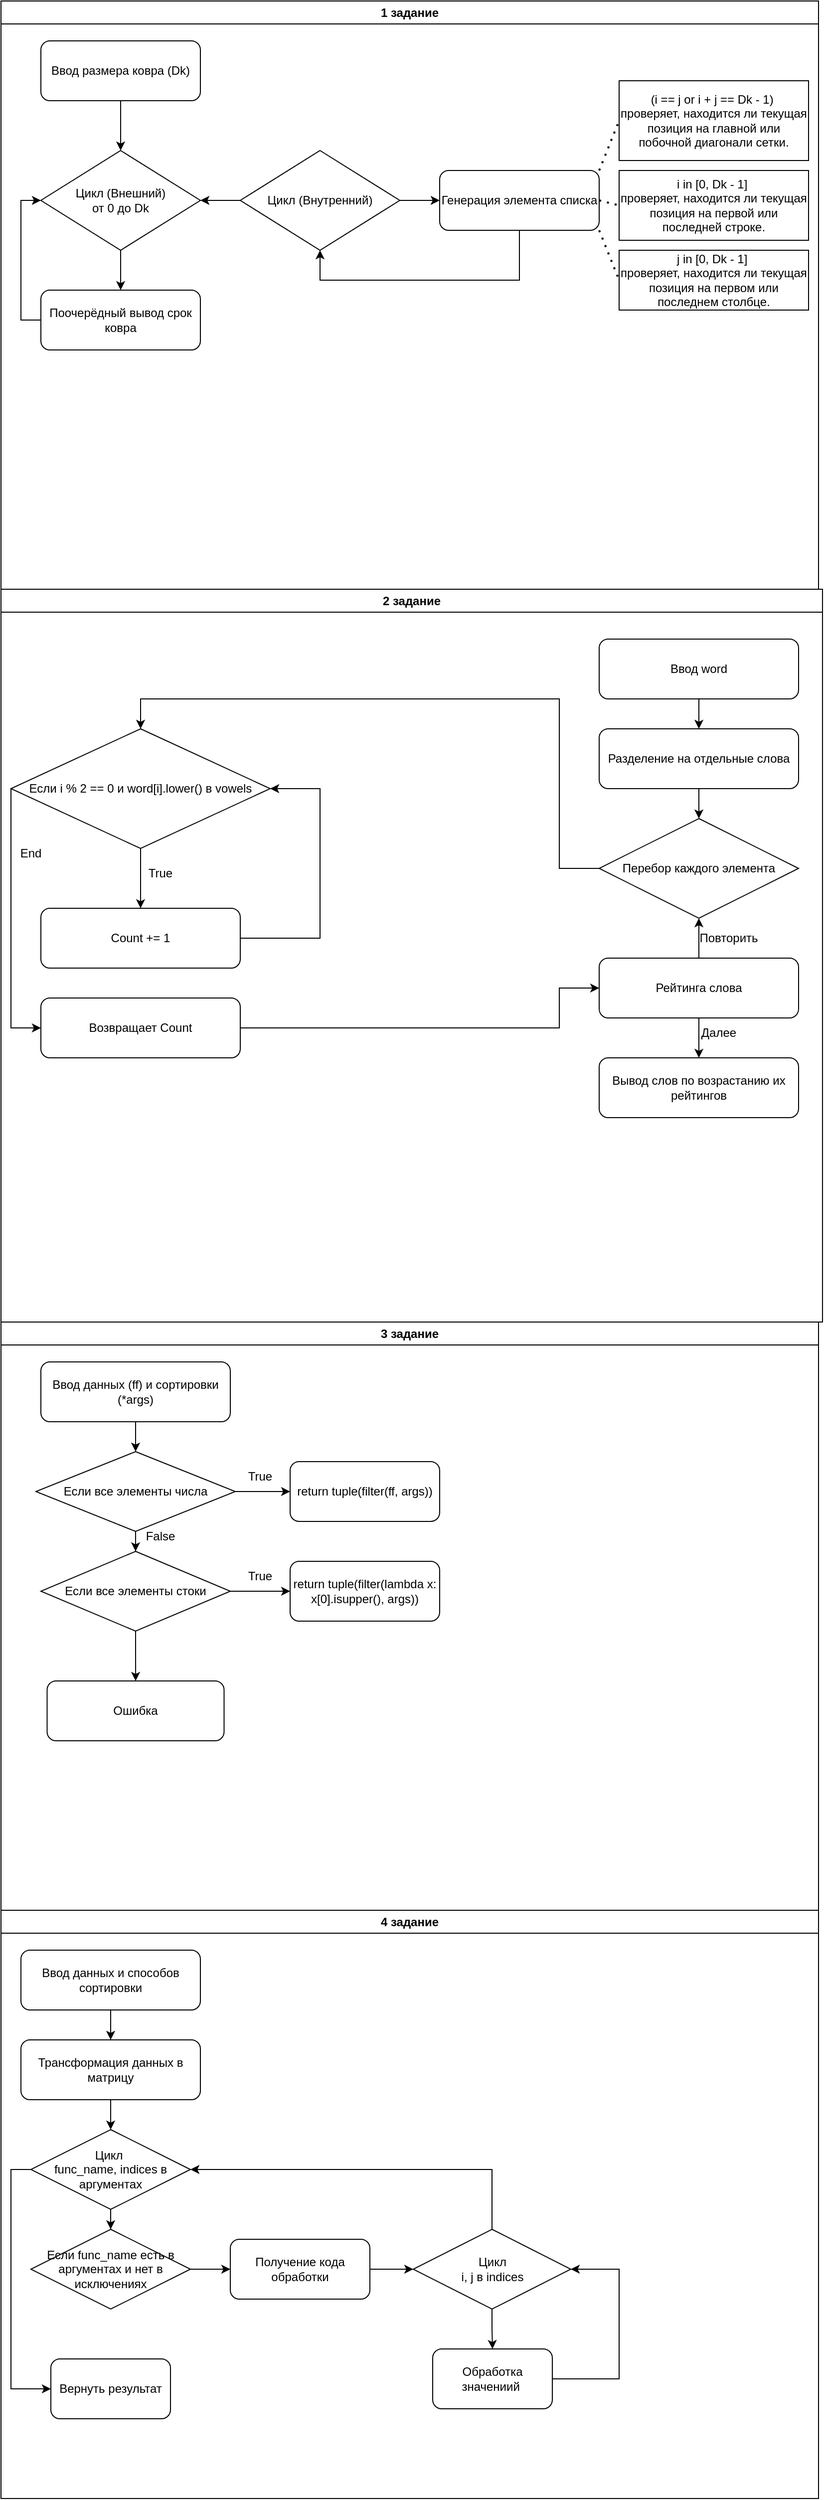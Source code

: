 <mxfile version="24.0.7" type="google">
  <diagram name="Страница — 1" id="Z8m7isTiY38Sr-a7qinL">
    <mxGraphModel grid="1" page="1" gridSize="10" guides="1" tooltips="1" connect="1" arrows="1" fold="1" pageScale="1" pageWidth="827" pageHeight="1169" math="0" shadow="0">
      <root>
        <mxCell id="0" />
        <mxCell id="1" parent="0" />
        <mxCell id="3QiWCpK0ool-okUUA7gq-1" value="2 задание" style="swimlane;whiteSpace=wrap;html=1;" vertex="1" parent="1">
          <mxGeometry y="590" width="824" height="735" as="geometry" />
        </mxCell>
        <mxCell id="3QiWCpK0ool-okUUA7gq-2" value="" style="edgeStyle=orthogonalEdgeStyle;rounded=0;orthogonalLoop=1;jettySize=auto;html=1;" edge="1" parent="3QiWCpK0ool-okUUA7gq-1" source="3QiWCpK0ool-okUUA7gq-3" target="3QiWCpK0ool-okUUA7gq-13">
          <mxGeometry relative="1" as="geometry" />
        </mxCell>
        <mxCell id="3QiWCpK0ool-okUUA7gq-3" value="Ввод word" style="rounded=1;whiteSpace=wrap;html=1;" vertex="1" parent="3QiWCpK0ool-okUUA7gq-1">
          <mxGeometry x="600" y="50" width="200" height="60" as="geometry" />
        </mxCell>
        <mxCell id="3QiWCpK0ool-okUUA7gq-4" value="" style="edgeStyle=orthogonalEdgeStyle;rounded=0;orthogonalLoop=1;jettySize=auto;html=1;" edge="1" parent="3QiWCpK0ool-okUUA7gq-1" source="3QiWCpK0ool-okUUA7gq-5" target="3QiWCpK0ool-okUUA7gq-6">
          <mxGeometry relative="1" as="geometry" />
        </mxCell>
        <mxCell id="3QiWCpK0ool-okUUA7gq-5" value="Если i % 2 == 0 и&amp;nbsp;word[i].lower() в vowels" style="rhombus;whiteSpace=wrap;html=1;" vertex="1" parent="3QiWCpK0ool-okUUA7gq-1">
          <mxGeometry x="10" y="140" width="260" height="120" as="geometry" />
        </mxCell>
        <mxCell id="3QiWCpK0ool-okUUA7gq-6" value="Count += 1" style="rounded=1;whiteSpace=wrap;html=1;" vertex="1" parent="3QiWCpK0ool-okUUA7gq-1">
          <mxGeometry x="40" y="320" width="200" height="60" as="geometry" />
        </mxCell>
        <mxCell id="3QiWCpK0ool-okUUA7gq-7" value="True" style="text;html=1;align=center;verticalAlign=middle;whiteSpace=wrap;rounded=0;" vertex="1" parent="3QiWCpK0ool-okUUA7gq-1">
          <mxGeometry x="130" y="270" width="60" height="30" as="geometry" />
        </mxCell>
        <mxCell id="3QiWCpK0ool-okUUA7gq-8" value="" style="endArrow=classic;html=1;rounded=0;exitX=1;exitY=0.5;exitDx=0;exitDy=0;entryX=1;entryY=0.5;entryDx=0;entryDy=0;edgeStyle=orthogonalEdgeStyle;" edge="1" parent="3QiWCpK0ool-okUUA7gq-1" source="3QiWCpK0ool-okUUA7gq-6" target="3QiWCpK0ool-okUUA7gq-5">
          <mxGeometry width="50" height="50" relative="1" as="geometry">
            <mxPoint x="330" y="350" as="sourcePoint" />
            <mxPoint x="380" y="300" as="targetPoint" />
            <Array as="points">
              <mxPoint x="320" y="350" />
              <mxPoint x="320" y="200" />
            </Array>
          </mxGeometry>
        </mxCell>
        <mxCell id="3QiWCpK0ool-okUUA7gq-9" value="Возвращает Count" style="rounded=1;whiteSpace=wrap;html=1;" vertex="1" parent="3QiWCpK0ool-okUUA7gq-1">
          <mxGeometry x="40" y="410" width="200" height="60" as="geometry" />
        </mxCell>
        <mxCell id="3QiWCpK0ool-okUUA7gq-10" value="" style="endArrow=classic;html=1;rounded=0;exitX=0;exitY=0.5;exitDx=0;exitDy=0;entryX=0;entryY=0.5;entryDx=0;entryDy=0;edgeStyle=orthogonalEdgeStyle;" edge="1" parent="3QiWCpK0ool-okUUA7gq-1" source="3QiWCpK0ool-okUUA7gq-5" target="3QiWCpK0ool-okUUA7gq-9">
          <mxGeometry width="50" height="50" relative="1" as="geometry">
            <mxPoint x="70" y="570" as="sourcePoint" />
            <mxPoint x="120" y="520" as="targetPoint" />
            <Array as="points">
              <mxPoint x="10" y="440" />
            </Array>
          </mxGeometry>
        </mxCell>
        <mxCell id="3QiWCpK0ool-okUUA7gq-11" value="End" style="text;html=1;align=center;verticalAlign=middle;whiteSpace=wrap;rounded=0;" vertex="1" parent="3QiWCpK0ool-okUUA7gq-1">
          <mxGeometry y="250" width="60" height="30" as="geometry" />
        </mxCell>
        <mxCell id="3QiWCpK0ool-okUUA7gq-12" value="" style="edgeStyle=orthogonalEdgeStyle;rounded=0;orthogonalLoop=1;jettySize=auto;html=1;" edge="1" parent="3QiWCpK0ool-okUUA7gq-1" source="3QiWCpK0ool-okUUA7gq-13" target="3QiWCpK0ool-okUUA7gq-14">
          <mxGeometry relative="1" as="geometry" />
        </mxCell>
        <mxCell id="3QiWCpK0ool-okUUA7gq-13" value="Разделение на отдельные слова" style="rounded=1;whiteSpace=wrap;html=1;" vertex="1" parent="3QiWCpK0ool-okUUA7gq-1">
          <mxGeometry x="600" y="140" width="200" height="60" as="geometry" />
        </mxCell>
        <mxCell id="3QiWCpK0ool-okUUA7gq-14" value="Перебор каждого элемента" style="rhombus;whiteSpace=wrap;html=1;" vertex="1" parent="3QiWCpK0ool-okUUA7gq-1">
          <mxGeometry x="600" y="230" width="200" height="100" as="geometry" />
        </mxCell>
        <mxCell id="3QiWCpK0ool-okUUA7gq-15" value="" style="endArrow=classic;html=1;rounded=0;exitX=0;exitY=0.5;exitDx=0;exitDy=0;entryX=0.5;entryY=0;entryDx=0;entryDy=0;edgeStyle=orthogonalEdgeStyle;" edge="1" parent="3QiWCpK0ool-okUUA7gq-1" source="3QiWCpK0ool-okUUA7gq-14" target="3QiWCpK0ool-okUUA7gq-5">
          <mxGeometry width="50" height="50" relative="1" as="geometry">
            <mxPoint x="540" y="430" as="sourcePoint" />
            <mxPoint x="590" y="380" as="targetPoint" />
            <Array as="points">
              <mxPoint x="560" y="280" />
              <mxPoint x="560" y="110" />
              <mxPoint x="140" y="110" />
            </Array>
          </mxGeometry>
        </mxCell>
        <mxCell id="3QiWCpK0ool-okUUA7gq-16" value="" style="edgeStyle=orthogonalEdgeStyle;rounded=0;orthogonalLoop=1;jettySize=auto;html=1;" edge="1" parent="3QiWCpK0ool-okUUA7gq-1" source="3QiWCpK0ool-okUUA7gq-17" target="3QiWCpK0ool-okUUA7gq-21">
          <mxGeometry relative="1" as="geometry" />
        </mxCell>
        <mxCell id="3QiWCpK0ool-okUUA7gq-17" value="Рейтинга слова" style="rounded=1;whiteSpace=wrap;html=1;" vertex="1" parent="3QiWCpK0ool-okUUA7gq-1">
          <mxGeometry x="600" y="370" width="200" height="60" as="geometry" />
        </mxCell>
        <mxCell id="3QiWCpK0ool-okUUA7gq-18" value="" style="endArrow=classic;html=1;rounded=0;exitX=1;exitY=0.5;exitDx=0;exitDy=0;entryX=0;entryY=0.5;entryDx=0;entryDy=0;edgeStyle=orthogonalEdgeStyle;" edge="1" parent="3QiWCpK0ool-okUUA7gq-1" source="3QiWCpK0ool-okUUA7gq-9" target="3QiWCpK0ool-okUUA7gq-17">
          <mxGeometry width="50" height="50" relative="1" as="geometry">
            <mxPoint x="460" y="450" as="sourcePoint" />
            <mxPoint x="510" y="400" as="targetPoint" />
            <Array as="points">
              <mxPoint x="560" y="440" />
              <mxPoint x="560" y="400" />
            </Array>
          </mxGeometry>
        </mxCell>
        <mxCell id="3QiWCpK0ool-okUUA7gq-19" value="" style="endArrow=classic;html=1;rounded=0;exitX=0.5;exitY=0;exitDx=0;exitDy=0;entryX=0.5;entryY=1;entryDx=0;entryDy=0;" edge="1" parent="3QiWCpK0ool-okUUA7gq-1" source="3QiWCpK0ool-okUUA7gq-17" target="3QiWCpK0ool-okUUA7gq-14">
          <mxGeometry width="50" height="50" relative="1" as="geometry">
            <mxPoint x="490" y="370" as="sourcePoint" />
            <mxPoint x="540" y="320" as="targetPoint" />
          </mxGeometry>
        </mxCell>
        <mxCell id="3QiWCpK0ool-okUUA7gq-20" value="Повторить" style="text;html=1;align=center;verticalAlign=middle;whiteSpace=wrap;rounded=0;" vertex="1" parent="3QiWCpK0ool-okUUA7gq-1">
          <mxGeometry x="700" y="335" width="60" height="30" as="geometry" />
        </mxCell>
        <mxCell id="3QiWCpK0ool-okUUA7gq-21" value="Вывод слов по возрастанию их рейтингов" style="rounded=1;whiteSpace=wrap;html=1;" vertex="1" parent="3QiWCpK0ool-okUUA7gq-1">
          <mxGeometry x="600" y="470" width="200" height="60" as="geometry" />
        </mxCell>
        <mxCell id="3QiWCpK0ool-okUUA7gq-22" value="Далее" style="text;html=1;align=center;verticalAlign=middle;whiteSpace=wrap;rounded=0;" vertex="1" parent="3QiWCpK0ool-okUUA7gq-1">
          <mxGeometry x="690" y="430" width="60" height="30" as="geometry" />
        </mxCell>
        <mxCell id="3QiWCpK0ool-okUUA7gq-23" value="3 задание" style="swimlane;whiteSpace=wrap;html=1;" vertex="1" parent="1">
          <mxGeometry y="1325" width="820" height="590" as="geometry" />
        </mxCell>
        <mxCell id="3QiWCpK0ool-okUUA7gq-24" value="" style="edgeStyle=orthogonalEdgeStyle;rounded=0;orthogonalLoop=1;jettySize=auto;html=1;" edge="1" parent="3QiWCpK0ool-okUUA7gq-23" source="3QiWCpK0ool-okUUA7gq-25" target="3QiWCpK0ool-okUUA7gq-28">
          <mxGeometry relative="1" as="geometry" />
        </mxCell>
        <mxCell id="3QiWCpK0ool-okUUA7gq-25" value="Ввод данных (ff) и сортировки (*args)" style="rounded=1;whiteSpace=wrap;html=1;" vertex="1" parent="3QiWCpK0ool-okUUA7gq-23">
          <mxGeometry x="40" y="40" width="190" height="60" as="geometry" />
        </mxCell>
        <mxCell id="3QiWCpK0ool-okUUA7gq-26" value="" style="edgeStyle=orthogonalEdgeStyle;rounded=0;orthogonalLoop=1;jettySize=auto;html=1;" edge="1" parent="3QiWCpK0ool-okUUA7gq-23" source="3QiWCpK0ool-okUUA7gq-28" target="3QiWCpK0ool-okUUA7gq-29">
          <mxGeometry relative="1" as="geometry" />
        </mxCell>
        <mxCell id="3QiWCpK0ool-okUUA7gq-27" value="" style="edgeStyle=orthogonalEdgeStyle;rounded=0;orthogonalLoop=1;jettySize=auto;html=1;" edge="1" parent="3QiWCpK0ool-okUUA7gq-23" source="3QiWCpK0ool-okUUA7gq-28" target="3QiWCpK0ool-okUUA7gq-33">
          <mxGeometry relative="1" as="geometry" />
        </mxCell>
        <mxCell id="3QiWCpK0ool-okUUA7gq-28" value="Если все элементы числа" style="rhombus;whiteSpace=wrap;html=1;" vertex="1" parent="3QiWCpK0ool-okUUA7gq-23">
          <mxGeometry x="35" y="130" width="200" height="80" as="geometry" />
        </mxCell>
        <mxCell id="3QiWCpK0ool-okUUA7gq-29" value="return tuple(filter(ff, args))" style="rounded=1;whiteSpace=wrap;html=1;" vertex="1" parent="3QiWCpK0ool-okUUA7gq-23">
          <mxGeometry x="290" y="140" width="150" height="60" as="geometry" />
        </mxCell>
        <mxCell id="3QiWCpK0ool-okUUA7gq-30" value="True" style="text;html=1;align=center;verticalAlign=middle;whiteSpace=wrap;rounded=0;" vertex="1" parent="3QiWCpK0ool-okUUA7gq-23">
          <mxGeometry x="230" y="140" width="60" height="30" as="geometry" />
        </mxCell>
        <mxCell id="3QiWCpK0ool-okUUA7gq-31" value="" style="edgeStyle=orthogonalEdgeStyle;rounded=0;orthogonalLoop=1;jettySize=auto;html=1;" edge="1" parent="3QiWCpK0ool-okUUA7gq-23" source="3QiWCpK0ool-okUUA7gq-33" target="3QiWCpK0ool-okUUA7gq-35">
          <mxGeometry relative="1" as="geometry" />
        </mxCell>
        <mxCell id="3QiWCpK0ool-okUUA7gq-32" value="" style="edgeStyle=orthogonalEdgeStyle;rounded=0;orthogonalLoop=1;jettySize=auto;html=1;" edge="1" parent="3QiWCpK0ool-okUUA7gq-23" source="3QiWCpK0ool-okUUA7gq-33" target="3QiWCpK0ool-okUUA7gq-37">
          <mxGeometry relative="1" as="geometry" />
        </mxCell>
        <mxCell id="3QiWCpK0ool-okUUA7gq-33" value="Если все элементы стоки" style="rhombus;whiteSpace=wrap;html=1;" vertex="1" parent="3QiWCpK0ool-okUUA7gq-23">
          <mxGeometry x="40" y="230" width="190" height="80" as="geometry" />
        </mxCell>
        <mxCell id="3QiWCpK0ool-okUUA7gq-34" value="False" style="text;html=1;align=center;verticalAlign=middle;whiteSpace=wrap;rounded=0;" vertex="1" parent="3QiWCpK0ool-okUUA7gq-23">
          <mxGeometry x="130" y="200" width="60" height="30" as="geometry" />
        </mxCell>
        <mxCell id="3QiWCpK0ool-okUUA7gq-35" value="return tuple(filter(lambda x: x[0].isupper(), args))" style="rounded=1;whiteSpace=wrap;html=1;" vertex="1" parent="3QiWCpK0ool-okUUA7gq-23">
          <mxGeometry x="290" y="240" width="150" height="60" as="geometry" />
        </mxCell>
        <mxCell id="3QiWCpK0ool-okUUA7gq-36" value="True" style="text;html=1;align=center;verticalAlign=middle;whiteSpace=wrap;rounded=0;" vertex="1" parent="3QiWCpK0ool-okUUA7gq-23">
          <mxGeometry x="230" y="240" width="60" height="30" as="geometry" />
        </mxCell>
        <mxCell id="3QiWCpK0ool-okUUA7gq-37" value="Ошибка" style="rounded=1;whiteSpace=wrap;html=1;" vertex="1" parent="3QiWCpK0ool-okUUA7gq-23">
          <mxGeometry x="46.25" y="360" width="177.5" height="60" as="geometry" />
        </mxCell>
        <mxCell id="3QiWCpK0ool-okUUA7gq-38" value="4 задание" style="swimlane;whiteSpace=wrap;html=1;" vertex="1" parent="1">
          <mxGeometry y="1915" width="820" height="590" as="geometry" />
        </mxCell>
        <mxCell id="3QiWCpK0ool-okUUA7gq-39" value="" style="edgeStyle=orthogonalEdgeStyle;rounded=0;orthogonalLoop=1;jettySize=auto;html=1;" edge="1" parent="3QiWCpK0ool-okUUA7gq-38" source="3QiWCpK0ool-okUUA7gq-40" target="3QiWCpK0ool-okUUA7gq-42">
          <mxGeometry relative="1" as="geometry" />
        </mxCell>
        <mxCell id="3QiWCpK0ool-okUUA7gq-40" value="Ввод данных и способов сортировки" style="rounded=1;whiteSpace=wrap;html=1;" vertex="1" parent="3QiWCpK0ool-okUUA7gq-38">
          <mxGeometry x="20" y="40" width="180" height="60" as="geometry" />
        </mxCell>
        <mxCell id="3QiWCpK0ool-okUUA7gq-41" value="" style="edgeStyle=orthogonalEdgeStyle;rounded=0;orthogonalLoop=1;jettySize=auto;html=1;" edge="1" parent="3QiWCpK0ool-okUUA7gq-38" source="3QiWCpK0ool-okUUA7gq-42" target="3QiWCpK0ool-okUUA7gq-44">
          <mxGeometry relative="1" as="geometry" />
        </mxCell>
        <mxCell id="3QiWCpK0ool-okUUA7gq-42" value="Трансформация данных в матрицу" style="rounded=1;whiteSpace=wrap;html=1;" vertex="1" parent="3QiWCpK0ool-okUUA7gq-38">
          <mxGeometry x="20" y="130" width="180" height="60" as="geometry" />
        </mxCell>
        <mxCell id="3QiWCpK0ool-okUUA7gq-43" value="" style="edgeStyle=orthogonalEdgeStyle;rounded=0;orthogonalLoop=1;jettySize=auto;html=1;" edge="1" parent="3QiWCpK0ool-okUUA7gq-38" source="3QiWCpK0ool-okUUA7gq-44" target="3QiWCpK0ool-okUUA7gq-46">
          <mxGeometry relative="1" as="geometry" />
        </mxCell>
        <mxCell id="3QiWCpK0ool-okUUA7gq-44" value="Цикл&amp;nbsp;&lt;div&gt;func_name, indices в аргументах&lt;/div&gt;" style="rhombus;whiteSpace=wrap;html=1;" vertex="1" parent="3QiWCpK0ool-okUUA7gq-38">
          <mxGeometry x="30" y="220" width="160" height="80" as="geometry" />
        </mxCell>
        <mxCell id="3QiWCpK0ool-okUUA7gq-45" value="" style="edgeStyle=orthogonalEdgeStyle;rounded=0;orthogonalLoop=1;jettySize=auto;html=1;" edge="1" parent="3QiWCpK0ool-okUUA7gq-38" source="3QiWCpK0ool-okUUA7gq-46" target="3QiWCpK0ool-okUUA7gq-48">
          <mxGeometry relative="1" as="geometry" />
        </mxCell>
        <mxCell id="3QiWCpK0ool-okUUA7gq-46" value="Если&amp;nbsp;func_name есть в аргументах и нет в исключениях" style="rhombus;whiteSpace=wrap;html=1;" vertex="1" parent="3QiWCpK0ool-okUUA7gq-38">
          <mxGeometry x="30" y="320" width="160" height="80" as="geometry" />
        </mxCell>
        <mxCell id="3QiWCpK0ool-okUUA7gq-47" value="" style="edgeStyle=orthogonalEdgeStyle;rounded=0;orthogonalLoop=1;jettySize=auto;html=1;" edge="1" parent="3QiWCpK0ool-okUUA7gq-38" source="3QiWCpK0ool-okUUA7gq-48" target="3QiWCpK0ool-okUUA7gq-50">
          <mxGeometry relative="1" as="geometry" />
        </mxCell>
        <mxCell id="3QiWCpK0ool-okUUA7gq-48" value="Получение кода обработки" style="rounded=1;whiteSpace=wrap;html=1;" vertex="1" parent="3QiWCpK0ool-okUUA7gq-38">
          <mxGeometry x="230" y="330" width="140" height="60" as="geometry" />
        </mxCell>
        <mxCell id="3QiWCpK0ool-okUUA7gq-49" value="" style="edgeStyle=orthogonalEdgeStyle;rounded=0;orthogonalLoop=1;jettySize=auto;html=1;" edge="1" parent="3QiWCpK0ool-okUUA7gq-38" source="3QiWCpK0ool-okUUA7gq-50" target="3QiWCpK0ool-okUUA7gq-51">
          <mxGeometry relative="1" as="geometry" />
        </mxCell>
        <mxCell id="3QiWCpK0ool-okUUA7gq-50" value="Цикл&lt;div&gt;i, j в&amp;nbsp;indices&lt;/div&gt;" style="rhombus;whiteSpace=wrap;html=1;" vertex="1" parent="3QiWCpK0ool-okUUA7gq-38">
          <mxGeometry x="413.5" y="320" width="158" height="80" as="geometry" />
        </mxCell>
        <mxCell id="3QiWCpK0ool-okUUA7gq-51" value="Обработка значениий&amp;nbsp;" style="rounded=1;whiteSpace=wrap;html=1;" vertex="1" parent="3QiWCpK0ool-okUUA7gq-38">
          <mxGeometry x="433" y="440" width="120" height="60" as="geometry" />
        </mxCell>
        <mxCell id="3QiWCpK0ool-okUUA7gq-52" value="" style="endArrow=classic;html=1;rounded=0;exitX=1;exitY=0.5;exitDx=0;exitDy=0;entryX=1;entryY=0.5;entryDx=0;entryDy=0;edgeStyle=orthogonalEdgeStyle;" edge="1" parent="3QiWCpK0ool-okUUA7gq-38" source="3QiWCpK0ool-okUUA7gq-51" target="3QiWCpK0ool-okUUA7gq-50">
          <mxGeometry width="50" height="50" relative="1" as="geometry">
            <mxPoint x="640" y="470" as="sourcePoint" />
            <mxPoint x="690" y="420" as="targetPoint" />
            <Array as="points">
              <mxPoint x="620" y="470" />
              <mxPoint x="620" y="360" />
            </Array>
          </mxGeometry>
        </mxCell>
        <mxCell id="3QiWCpK0ool-okUUA7gq-53" value="" style="endArrow=classic;html=1;rounded=0;exitX=0.5;exitY=0;exitDx=0;exitDy=0;entryX=1;entryY=0.5;entryDx=0;entryDy=0;edgeStyle=orthogonalEdgeStyle;" edge="1" parent="3QiWCpK0ool-okUUA7gq-38" source="3QiWCpK0ool-okUUA7gq-50" target="3QiWCpK0ool-okUUA7gq-44">
          <mxGeometry width="50" height="50" relative="1" as="geometry">
            <mxPoint x="490" y="250" as="sourcePoint" />
            <mxPoint x="540" y="200" as="targetPoint" />
          </mxGeometry>
        </mxCell>
        <mxCell id="3QiWCpK0ool-okUUA7gq-54" value="Вернуть результат" style="rounded=1;whiteSpace=wrap;html=1;" vertex="1" parent="3QiWCpK0ool-okUUA7gq-38">
          <mxGeometry x="50" y="450" width="120" height="60" as="geometry" />
        </mxCell>
        <mxCell id="3QiWCpK0ool-okUUA7gq-55" value="" style="endArrow=classic;html=1;rounded=0;exitX=0;exitY=0.5;exitDx=0;exitDy=0;entryX=0;entryY=0.5;entryDx=0;entryDy=0;edgeStyle=orthogonalEdgeStyle;" edge="1" parent="3QiWCpK0ool-okUUA7gq-38" source="3QiWCpK0ool-okUUA7gq-44" target="3QiWCpK0ool-okUUA7gq-54">
          <mxGeometry width="50" height="50" relative="1" as="geometry">
            <mxPoint x="270" y="520" as="sourcePoint" />
            <mxPoint x="320" y="470" as="targetPoint" />
            <Array as="points">
              <mxPoint x="10" y="260" />
              <mxPoint x="10" y="480" />
            </Array>
          </mxGeometry>
        </mxCell>
        <mxCell id="6oG_hnalUrKW2wozVYZz-19" value="1 задание" style="swimlane;whiteSpace=wrap;html=1;" vertex="1" parent="1">
          <mxGeometry width="820" height="590" as="geometry" />
        </mxCell>
        <mxCell id="6oG_hnalUrKW2wozVYZz-20" value="" style="edgeStyle=orthogonalEdgeStyle;rounded=0;orthogonalLoop=1;jettySize=auto;html=1;" edge="1" parent="6oG_hnalUrKW2wozVYZz-19" source="6oG_hnalUrKW2wozVYZz-21" target="6oG_hnalUrKW2wozVYZz-23">
          <mxGeometry relative="1" as="geometry" />
        </mxCell>
        <mxCell id="6oG_hnalUrKW2wozVYZz-21" value="Ввод размера ковра (Dk)" style="rounded=1;whiteSpace=wrap;html=1;" vertex="1" parent="6oG_hnalUrKW2wozVYZz-19">
          <mxGeometry x="40" y="40" width="160" height="60" as="geometry" />
        </mxCell>
        <mxCell id="6oG_hnalUrKW2wozVYZz-22" value="" style="edgeStyle=orthogonalEdgeStyle;rounded=0;orthogonalLoop=1;jettySize=auto;html=1;" edge="1" parent="6oG_hnalUrKW2wozVYZz-19" source="6oG_hnalUrKW2wozVYZz-23" target="6oG_hnalUrKW2wozVYZz-24">
          <mxGeometry relative="1" as="geometry" />
        </mxCell>
        <mxCell id="6oG_hnalUrKW2wozVYZz-23" value="Цикл (Внешний)&lt;div&gt;от 0 до Dk&lt;/div&gt;" style="rhombus;whiteSpace=wrap;html=1;" vertex="1" parent="6oG_hnalUrKW2wozVYZz-19">
          <mxGeometry x="40" y="150" width="160" height="100" as="geometry" />
        </mxCell>
        <mxCell id="6oG_hnalUrKW2wozVYZz-24" value="Поочерёдный вывод срок ковра" style="rounded=1;whiteSpace=wrap;html=1;" vertex="1" parent="6oG_hnalUrKW2wozVYZz-19">
          <mxGeometry x="40" y="290" width="160" height="60" as="geometry" />
        </mxCell>
        <mxCell id="6oG_hnalUrKW2wozVYZz-25" value="" style="edgeStyle=orthogonalEdgeStyle;rounded=0;orthogonalLoop=1;jettySize=auto;html=1;" edge="1" parent="6oG_hnalUrKW2wozVYZz-19" source="6oG_hnalUrKW2wozVYZz-27" target="6oG_hnalUrKW2wozVYZz-23">
          <mxGeometry relative="1" as="geometry" />
        </mxCell>
        <mxCell id="6oG_hnalUrKW2wozVYZz-26" value="" style="edgeStyle=orthogonalEdgeStyle;rounded=0;orthogonalLoop=1;jettySize=auto;html=1;" edge="1" parent="6oG_hnalUrKW2wozVYZz-19" source="6oG_hnalUrKW2wozVYZz-27" target="6oG_hnalUrKW2wozVYZz-29">
          <mxGeometry relative="1" as="geometry" />
        </mxCell>
        <mxCell id="6oG_hnalUrKW2wozVYZz-27" value="Цикл (Внутренний)" style="rhombus;whiteSpace=wrap;html=1;" vertex="1" parent="6oG_hnalUrKW2wozVYZz-19">
          <mxGeometry x="240" y="150" width="160" height="100" as="geometry" />
        </mxCell>
        <mxCell id="6oG_hnalUrKW2wozVYZz-28" value="" style="endArrow=classic;html=1;rounded=0;exitX=0;exitY=0.5;exitDx=0;exitDy=0;entryX=0;entryY=0.5;entryDx=0;entryDy=0;edgeStyle=orthogonalEdgeStyle;" edge="1" parent="6oG_hnalUrKW2wozVYZz-19" source="6oG_hnalUrKW2wozVYZz-24" target="6oG_hnalUrKW2wozVYZz-23">
          <mxGeometry width="50" height="50" relative="1" as="geometry">
            <mxPoint x="300" y="410" as="sourcePoint" />
            <mxPoint x="350" y="360" as="targetPoint" />
            <Array as="points">
              <mxPoint x="20" y="320" />
              <mxPoint x="20" y="200" />
            </Array>
          </mxGeometry>
        </mxCell>
        <mxCell id="6oG_hnalUrKW2wozVYZz-29" value="Генерация элемента списка" style="rounded=1;whiteSpace=wrap;html=1;" vertex="1" parent="6oG_hnalUrKW2wozVYZz-19">
          <mxGeometry x="440" y="170" width="160" height="60" as="geometry" />
        </mxCell>
        <mxCell id="6oG_hnalUrKW2wozVYZz-30" value="" style="endArrow=classic;html=1;rounded=0;exitX=0.5;exitY=1;exitDx=0;exitDy=0;entryX=0.5;entryY=1;entryDx=0;entryDy=0;edgeStyle=orthogonalEdgeStyle;" edge="1" parent="6oG_hnalUrKW2wozVYZz-19" source="6oG_hnalUrKW2wozVYZz-29" target="6oG_hnalUrKW2wozVYZz-27">
          <mxGeometry width="50" height="50" relative="1" as="geometry">
            <mxPoint x="540" y="330" as="sourcePoint" />
            <mxPoint x="590" y="280" as="targetPoint" />
            <Array as="points">
              <mxPoint x="520" y="280" />
              <mxPoint x="320" y="280" />
            </Array>
          </mxGeometry>
        </mxCell>
        <mxCell id="6oG_hnalUrKW2wozVYZz-31" value="(i == j or i + j == Dk - 1)&amp;nbsp;&lt;div&gt;проверяет, находится ли текущая позиция на главной или побочной диагонали сетки.&lt;/div&gt;" style="rounded=0;whiteSpace=wrap;html=1;" vertex="1" parent="6oG_hnalUrKW2wozVYZz-19">
          <mxGeometry x="620" y="80" width="190" height="80" as="geometry" />
        </mxCell>
        <mxCell id="6oG_hnalUrKW2wozVYZz-32" value="i in [0, Dk - 1]&amp;nbsp;&lt;div&gt;проверяет, находится ли текущая позиция на первой или последней строке.&lt;/div&gt;" style="rounded=0;whiteSpace=wrap;html=1;" vertex="1" parent="6oG_hnalUrKW2wozVYZz-19">
          <mxGeometry x="620" y="170" width="190" height="70" as="geometry" />
        </mxCell>
        <mxCell id="6oG_hnalUrKW2wozVYZz-33" value="j in [0, Dk - 1]&amp;nbsp;&lt;div&gt;проверяет, находится ли текущая позиция на первом или последнем столбце.&lt;/div&gt;" style="rounded=0;whiteSpace=wrap;html=1;" vertex="1" parent="6oG_hnalUrKW2wozVYZz-19">
          <mxGeometry x="620" y="250" width="190" height="60" as="geometry" />
        </mxCell>
        <mxCell id="6oG_hnalUrKW2wozVYZz-34" value="" style="endArrow=none;dashed=1;html=1;dashPattern=1 3;strokeWidth=2;rounded=0;entryX=0;entryY=0.5;entryDx=0;entryDy=0;exitX=1;exitY=0;exitDx=0;exitDy=0;" edge="1" parent="6oG_hnalUrKW2wozVYZz-19" source="6oG_hnalUrKW2wozVYZz-29" target="6oG_hnalUrKW2wozVYZz-31">
          <mxGeometry width="50" height="50" relative="1" as="geometry">
            <mxPoint x="540" y="140" as="sourcePoint" />
            <mxPoint x="590" y="90" as="targetPoint" />
          </mxGeometry>
        </mxCell>
        <mxCell id="6oG_hnalUrKW2wozVYZz-35" value="" style="endArrow=none;dashed=1;html=1;dashPattern=1 3;strokeWidth=2;rounded=0;exitX=1;exitY=1;exitDx=0;exitDy=0;entryX=0;entryY=0.5;entryDx=0;entryDy=0;" edge="1" parent="6oG_hnalUrKW2wozVYZz-19" source="6oG_hnalUrKW2wozVYZz-29" target="6oG_hnalUrKW2wozVYZz-33">
          <mxGeometry width="50" height="50" relative="1" as="geometry">
            <mxPoint x="570" y="390" as="sourcePoint" />
            <mxPoint x="550" y="360" as="targetPoint" />
          </mxGeometry>
        </mxCell>
        <mxCell id="6oG_hnalUrKW2wozVYZz-36" value="" style="endArrow=none;dashed=1;html=1;dashPattern=1 3;strokeWidth=2;rounded=0;exitX=1;exitY=0.5;exitDx=0;exitDy=0;entryX=0;entryY=0.5;entryDx=0;entryDy=0;" edge="1" parent="6oG_hnalUrKW2wozVYZz-19" source="6oG_hnalUrKW2wozVYZz-29" target="6oG_hnalUrKW2wozVYZz-32">
          <mxGeometry width="50" height="50" relative="1" as="geometry">
            <mxPoint x="520" y="380" as="sourcePoint" />
            <mxPoint x="570" y="330" as="targetPoint" />
          </mxGeometry>
        </mxCell>
      </root>
    </mxGraphModel>
  </diagram>
</mxfile>
